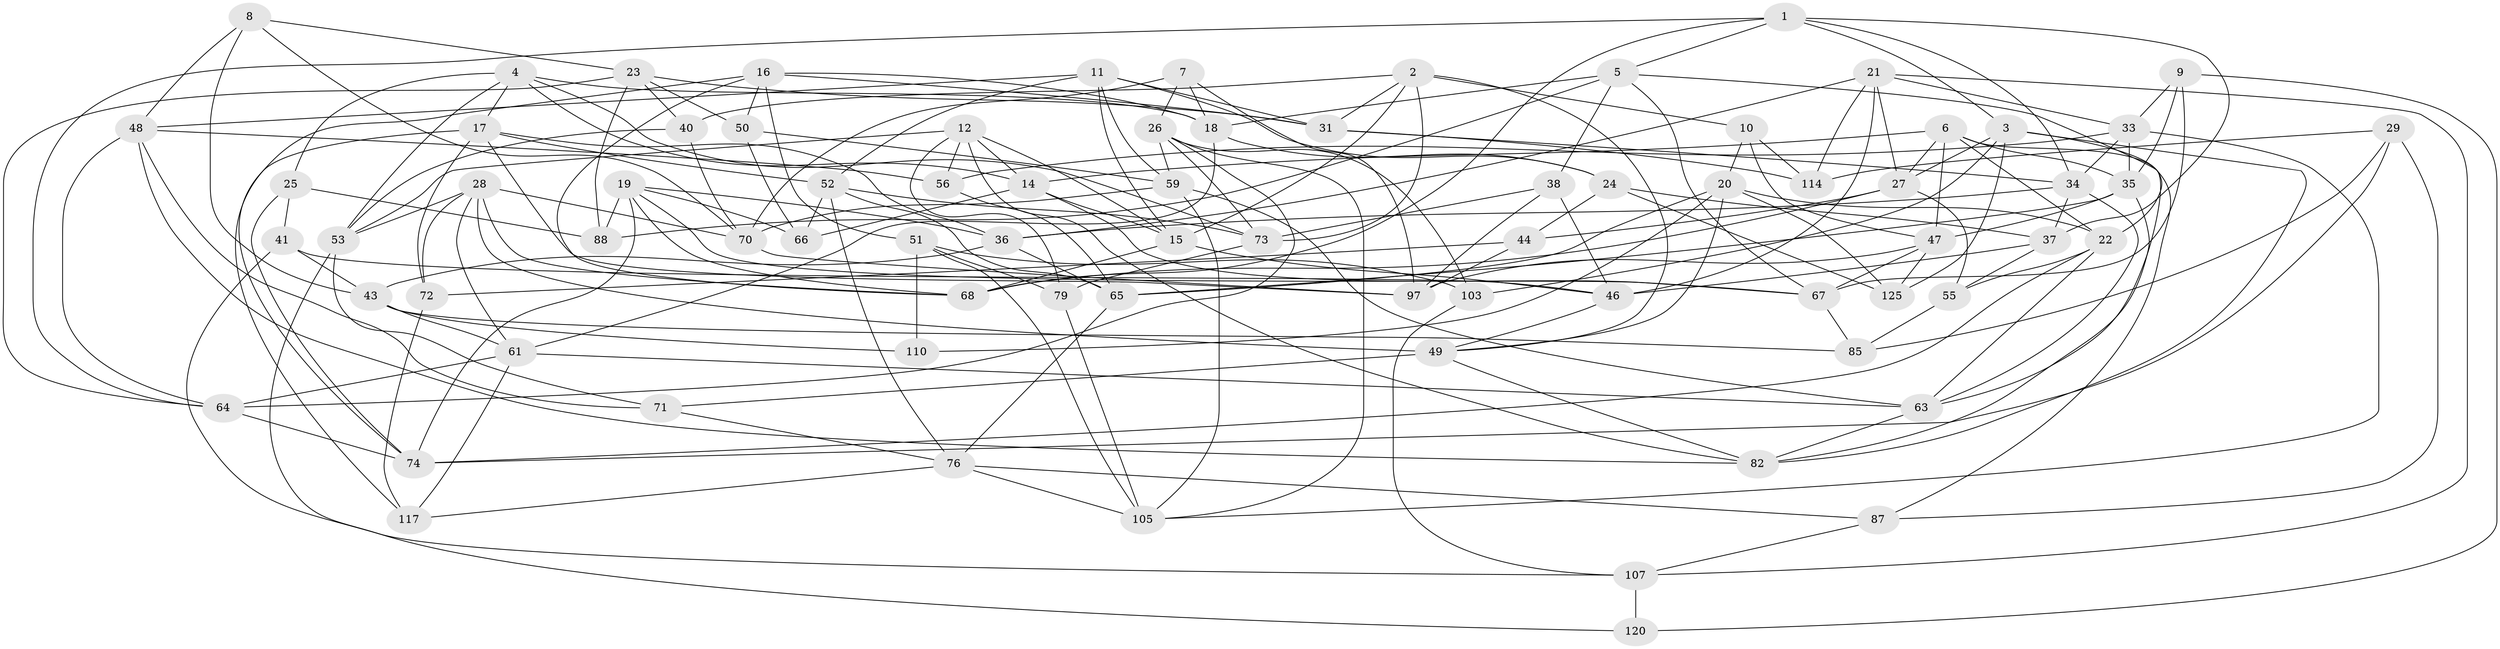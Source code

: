 // original degree distribution, {4: 1.0}
// Generated by graph-tools (version 1.1) at 2025/42/03/06/25 10:42:22]
// undirected, 77 vertices, 202 edges
graph export_dot {
graph [start="1"]
  node [color=gray90,style=filled];
  1 [super="+57"];
  2 [super="+32"];
  3 [super="+127"];
  4 [super="+62"];
  5 [super="+113"];
  6 [super="+13"];
  7;
  8;
  9;
  10;
  11 [super="+69"];
  12 [super="+115"];
  14 [super="+89"];
  15 [super="+90"];
  16 [super="+119"];
  17 [super="+101"];
  18 [super="+54"];
  19 [super="+122"];
  20 [super="+45"];
  21 [super="+60"];
  22 [super="+126"];
  23 [super="+42"];
  24 [super="+30"];
  25;
  26 [super="+116"];
  27 [super="+58"];
  28 [super="+104"];
  29;
  31 [super="+91"];
  33 [super="+83"];
  34 [super="+39"];
  35 [super="+124"];
  36 [super="+78"];
  37 [super="+86"];
  38;
  40;
  41;
  43 [super="+121"];
  44;
  46 [super="+128"];
  47 [super="+100"];
  48 [super="+81"];
  49 [super="+77"];
  50;
  51 [super="+94"];
  52 [super="+84"];
  53 [super="+75"];
  55;
  56;
  59 [super="+123"];
  61 [super="+109"];
  63 [super="+102"];
  64 [super="+111"];
  65 [super="+106"];
  66;
  67 [super="+96"];
  68 [super="+93"];
  70 [super="+99"];
  71;
  72;
  73 [super="+98"];
  74 [super="+92"];
  76 [super="+80"];
  79;
  82 [super="+95"];
  85;
  87;
  88;
  97 [super="+118"];
  103;
  105 [super="+112"];
  107 [super="+108"];
  110;
  114;
  117;
  120;
  125;
  1 -- 37;
  1 -- 68;
  1 -- 5;
  1 -- 64;
  1 -- 3;
  1 -- 34;
  2 -- 10;
  2 -- 40;
  2 -- 15;
  2 -- 49;
  2 -- 31;
  2 -- 73;
  3 -- 27;
  3 -- 82;
  3 -- 103;
  3 -- 125;
  3 -- 63;
  4 -- 17;
  4 -- 25;
  4 -- 73;
  4 -- 18;
  4 -- 53;
  4 -- 14;
  5 -- 38;
  5 -- 88;
  5 -- 67;
  5 -- 22;
  5 -- 18;
  6 -- 47;
  6 -- 27;
  6 -- 87;
  6 -- 35;
  6 -- 22;
  6 -- 14;
  7 -- 70;
  7 -- 97;
  7 -- 26;
  7 -- 18;
  8 -- 23;
  8 -- 43;
  8 -- 48;
  8 -- 70;
  9 -- 33;
  9 -- 120;
  9 -- 67;
  9 -- 35;
  10 -- 114;
  10 -- 47;
  10 -- 20;
  11 -- 52;
  11 -- 59;
  11 -- 31;
  11 -- 48;
  11 -- 24;
  11 -- 15;
  12 -- 56;
  12 -- 79;
  12 -- 15;
  12 -- 82;
  12 -- 53;
  12 -- 14;
  14 -- 66;
  14 -- 15;
  14 -- 67;
  15 -- 68;
  15 -- 46;
  16 -- 117;
  16 -- 51;
  16 -- 50;
  16 -- 18;
  16 -- 31;
  16 -- 68;
  17 -- 36;
  17 -- 97;
  17 -- 72;
  17 -- 74;
  17 -- 52;
  18 -- 24;
  18 -- 61;
  19 -- 88;
  19 -- 67;
  19 -- 36;
  19 -- 66;
  19 -- 68;
  19 -- 74;
  20 -- 110;
  20 -- 65;
  20 -- 125;
  20 -- 22;
  20 -- 49;
  21 -- 114;
  21 -- 107;
  21 -- 33;
  21 -- 27;
  21 -- 36;
  21 -- 46;
  22 -- 55;
  22 -- 63;
  22 -- 74;
  23 -- 31;
  23 -- 64;
  23 -- 40;
  23 -- 50;
  23 -- 88;
  24 -- 125;
  24 -- 44;
  24 -- 37 [weight=2];
  25 -- 41;
  25 -- 88;
  25 -- 74;
  26 -- 64;
  26 -- 105;
  26 -- 73;
  26 -- 59;
  26 -- 103;
  27 -- 44;
  27 -- 55;
  27 -- 68;
  28 -- 49;
  28 -- 53;
  28 -- 72;
  28 -- 70;
  28 -- 61;
  28 -- 68;
  29 -- 85;
  29 -- 74;
  29 -- 114;
  29 -- 87;
  31 -- 114;
  31 -- 34;
  33 -- 56;
  33 -- 35;
  33 -- 105;
  33 -- 34;
  34 -- 37;
  34 -- 63;
  34 -- 36;
  35 -- 65;
  35 -- 82;
  35 -- 47;
  36 -- 43;
  36 -- 65;
  37 -- 46;
  37 -- 55;
  38 -- 97;
  38 -- 73;
  38 -- 46;
  40 -- 53;
  40 -- 70;
  41 -- 43;
  41 -- 46;
  41 -- 107;
  43 -- 61;
  43 -- 110;
  43 -- 85;
  44 -- 72;
  44 -- 97;
  46 -- 49;
  47 -- 67;
  47 -- 97;
  47 -- 125;
  48 -- 71;
  48 -- 56;
  48 -- 64;
  48 -- 82;
  49 -- 71;
  49 -- 82;
  50 -- 66;
  50 -- 59;
  51 -- 79;
  51 -- 110 [weight=2];
  51 -- 103;
  51 -- 105;
  52 -- 73;
  52 -- 65;
  52 -- 66;
  52 -- 76;
  53 -- 120;
  53 -- 71;
  55 -- 85;
  56 -- 65;
  59 -- 63;
  59 -- 105;
  59 -- 70;
  61 -- 63;
  61 -- 117;
  61 -- 64;
  63 -- 82;
  64 -- 74;
  65 -- 76;
  67 -- 85;
  70 -- 97;
  71 -- 76;
  72 -- 117;
  73 -- 79;
  76 -- 87;
  76 -- 105;
  76 -- 117;
  79 -- 105;
  87 -- 107;
  103 -- 107;
  107 -- 120 [weight=2];
}

